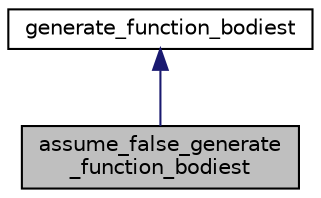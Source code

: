 digraph "assume_false_generate_function_bodiest"
{
 // LATEX_PDF_SIZE
  bgcolor="transparent";
  edge [fontname="Helvetica",fontsize="10",labelfontname="Helvetica",labelfontsize="10"];
  node [fontname="Helvetica",fontsize="10",shape=record];
  Node1 [label="assume_false_generate\l_function_bodiest",height=0.2,width=0.4,color="black", fillcolor="grey75", style="filled", fontcolor="black",tooltip=" "];
  Node2 -> Node1 [dir="back",color="midnightblue",fontsize="10",style="solid",fontname="Helvetica"];
  Node2 [label="generate_function_bodiest",height=0.2,width=0.4,color="black",URL="$classgenerate__function__bodiest.html",tooltip="Base class for replace_function_body implementations."];
}
